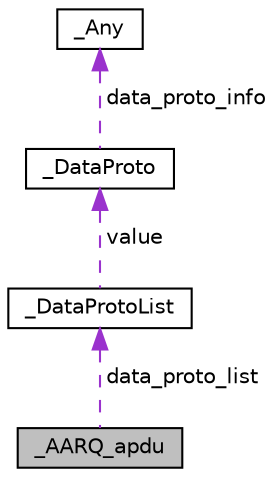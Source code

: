 digraph "_AARQ_apdu"
{
  edge [fontname="Helvetica",fontsize="10",labelfontname="Helvetica",labelfontsize="10"];
  node [fontname="Helvetica",fontsize="10",shape=record];
  Node1 [label="_AARQ_apdu",height=0.2,width=0.4,color="black", fillcolor="grey75", style="filled", fontcolor="black"];
  Node2 -> Node1 [dir="back",color="darkorchid3",fontsize="10",style="dashed",label=" data_proto_list" ,fontname="Helvetica"];
  Node2 [label="_DataProtoList",height=0.2,width=0.4,color="black", fillcolor="white", style="filled",URL="$struct___data_proto_list.html"];
  Node3 -> Node2 [dir="back",color="darkorchid3",fontsize="10",style="dashed",label=" value" ,fontname="Helvetica"];
  Node3 [label="_DataProto",height=0.2,width=0.4,color="black", fillcolor="white", style="filled",URL="$struct___data_proto.html"];
  Node4 -> Node3 [dir="back",color="darkorchid3",fontsize="10",style="dashed",label=" data_proto_info" ,fontname="Helvetica"];
  Node4 [label="_Any",height=0.2,width=0.4,color="black", fillcolor="white", style="filled",URL="$struct___any.html"];
}

